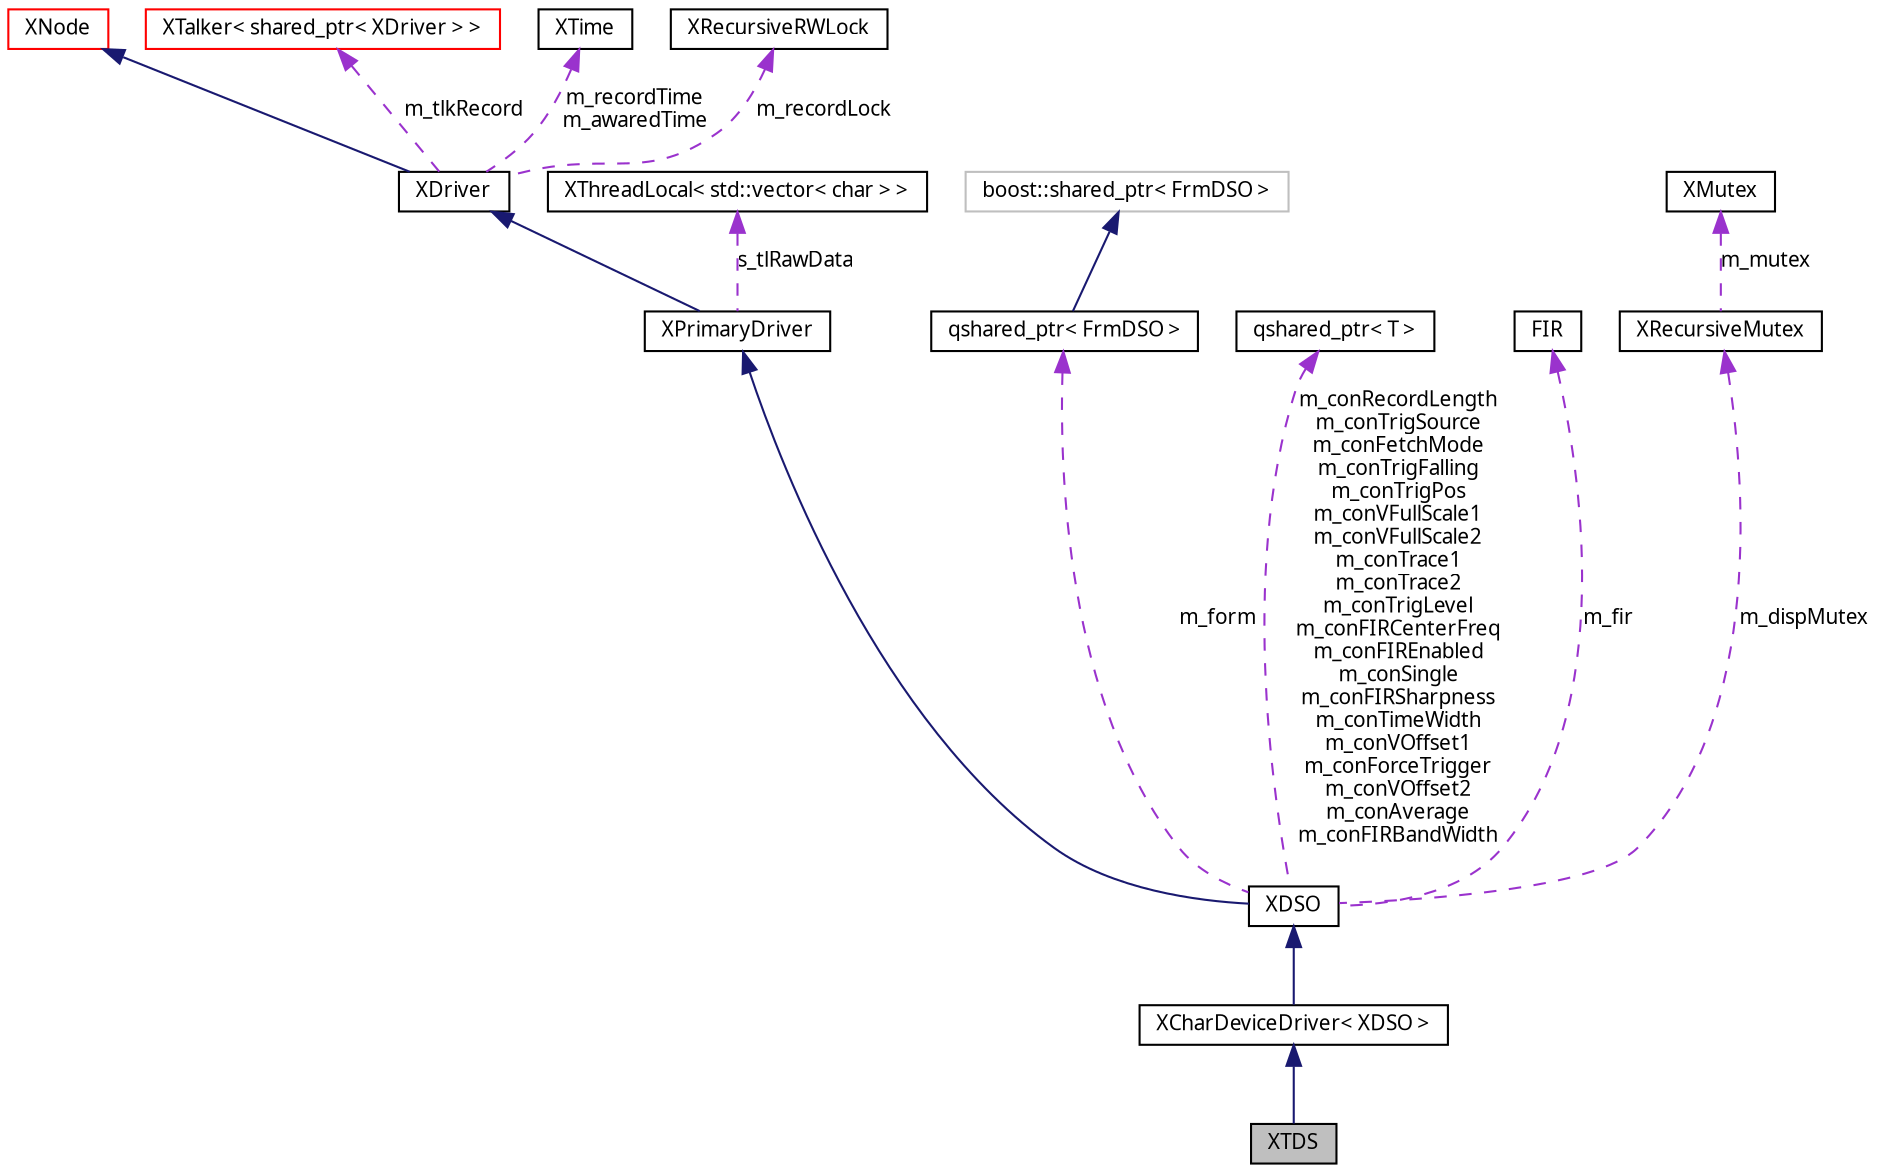 digraph G
{
  edge [fontname="FreeSans.ttf",fontsize=10,labelfontname="FreeSans.ttf",labelfontsize=10];
  node [fontname="FreeSans.ttf",fontsize=10,shape=record];
  Node1 [label="XTDS",height=0.2,width=0.4,color="black", fillcolor="grey75", style="filled" fontcolor="black"];
  Node2 -> Node1 [dir=back,color="midnightblue",fontsize=10,style="solid",fontname="FreeSans.ttf"];
  Node2 [label="XCharDeviceDriver\< XDSO \>",height=0.2,width=0.4,color="black", fillcolor="white", style="filled",URL="$class_x_char_device_driver.html"];
  Node3 -> Node2 [dir=back,color="midnightblue",fontsize=10,style="solid",fontname="FreeSans.ttf"];
  Node3 [label="XDSO",height=0.2,width=0.4,color="black", fillcolor="white", style="filled",URL="$class_x_d_s_o.html"];
  Node4 -> Node3 [dir=back,color="midnightblue",fontsize=10,style="solid",fontname="FreeSans.ttf"];
  Node4 [label="XPrimaryDriver",height=0.2,width=0.4,color="black", fillcolor="white", style="filled",URL="$class_x_primary_driver.html"];
  Node5 -> Node4 [dir=back,color="midnightblue",fontsize=10,style="solid",fontname="FreeSans.ttf"];
  Node5 [label="XDriver",height=0.2,width=0.4,color="black", fillcolor="white", style="filled",URL="$class_x_driver.html"];
  Node6 -> Node5 [dir=back,color="midnightblue",fontsize=10,style="solid",fontname="FreeSans.ttf"];
  Node6 [label="XNode",height=0.2,width=0.4,color="red", fillcolor="white", style="filled",URL="$class_x_node.html"];
  Node7 -> Node5 [dir=back,color="darkorchid3",fontsize=10,style="dashed",label="m_tlkRecord",fontname="FreeSans.ttf"];
  Node7 [label="XTalker\< shared_ptr\< XDriver \> \>",height=0.2,width=0.4,color="red", fillcolor="white", style="filled",URL="$class_x_talker.html"];
  Node8 -> Node5 [dir=back,color="darkorchid3",fontsize=10,style="dashed",label="m_recordTime\nm_awaredTime",fontname="FreeSans.ttf"];
  Node8 [label="XTime",height=0.2,width=0.4,color="black", fillcolor="white", style="filled",URL="$class_x_time.html"];
  Node9 -> Node5 [dir=back,color="darkorchid3",fontsize=10,style="dashed",label="m_recordLock",fontname="FreeSans.ttf"];
  Node9 [label="XRecursiveRWLock",height=0.2,width=0.4,color="black", fillcolor="white", style="filled",URL="$class_x_recursive_r_w_lock.html"];
  Node10 -> Node4 [dir=back,color="darkorchid3",fontsize=10,style="dashed",label="s_tlRawData",fontname="FreeSans.ttf"];
  Node10 [label="XThreadLocal\< std::vector\< char \> \>",height=0.2,width=0.4,color="black", fillcolor="white", style="filled",URL="$class_x_thread_local.html"];
  Node11 -> Node3 [dir=back,color="darkorchid3",fontsize=10,style="dashed",label="m_form",fontname="FreeSans.ttf"];
  Node11 [label="qshared_ptr\< FrmDSO \>",height=0.2,width=0.4,color="black", fillcolor="white", style="filled",URL="$classqshared__ptr.html"];
  Node12 -> Node11 [dir=back,color="midnightblue",fontsize=10,style="solid",fontname="FreeSans.ttf"];
  Node12 [label="boost::shared_ptr\< FrmDSO \>",height=0.2,width=0.4,color="grey75", fillcolor="white", style="filled"];
  Node13 -> Node3 [dir=back,color="darkorchid3",fontsize=10,style="dashed",label="m_conRecordLength\nm_conTrigSource\nm_conFetchMode\nm_conTrigFalling\nm_conTrigPos\nm_conVFullScale1\nm_conVFullScale2\nm_conTrace1\nm_conTrace2\nm_conTrigLevel\nm_conFIRCenterFreq\nm_conFIREnabled\nm_conSingle\nm_conFIRSharpness\nm_conTimeWidth\nm_conVOffset1\nm_conForceTrigger\nm_conVOffset2\nm_conAverage\nm_conFIRBandWidth",fontname="FreeSans.ttf"];
  Node13 [label="qshared_ptr\< T \>",height=0.2,width=0.4,color="black", fillcolor="white", style="filled",URL="$classqshared__ptr.html"];
  Node14 -> Node3 [dir=back,color="darkorchid3",fontsize=10,style="dashed",label="m_fir",fontname="FreeSans.ttf"];
  Node14 [label="FIR",height=0.2,width=0.4,color="black", fillcolor="white", style="filled",URL="$class_f_i_r.html"];
  Node15 -> Node3 [dir=back,color="darkorchid3",fontsize=10,style="dashed",label="m_dispMutex",fontname="FreeSans.ttf"];
  Node15 [label="XRecursiveMutex",height=0.2,width=0.4,color="black", fillcolor="white", style="filled",URL="$class_x_recursive_mutex.html"];
  Node16 -> Node15 [dir=back,color="darkorchid3",fontsize=10,style="dashed",label="m_mutex",fontname="FreeSans.ttf"];
  Node16 [label="XMutex",height=0.2,width=0.4,color="black", fillcolor="white", style="filled",URL="$class_x_mutex.html"];
}
